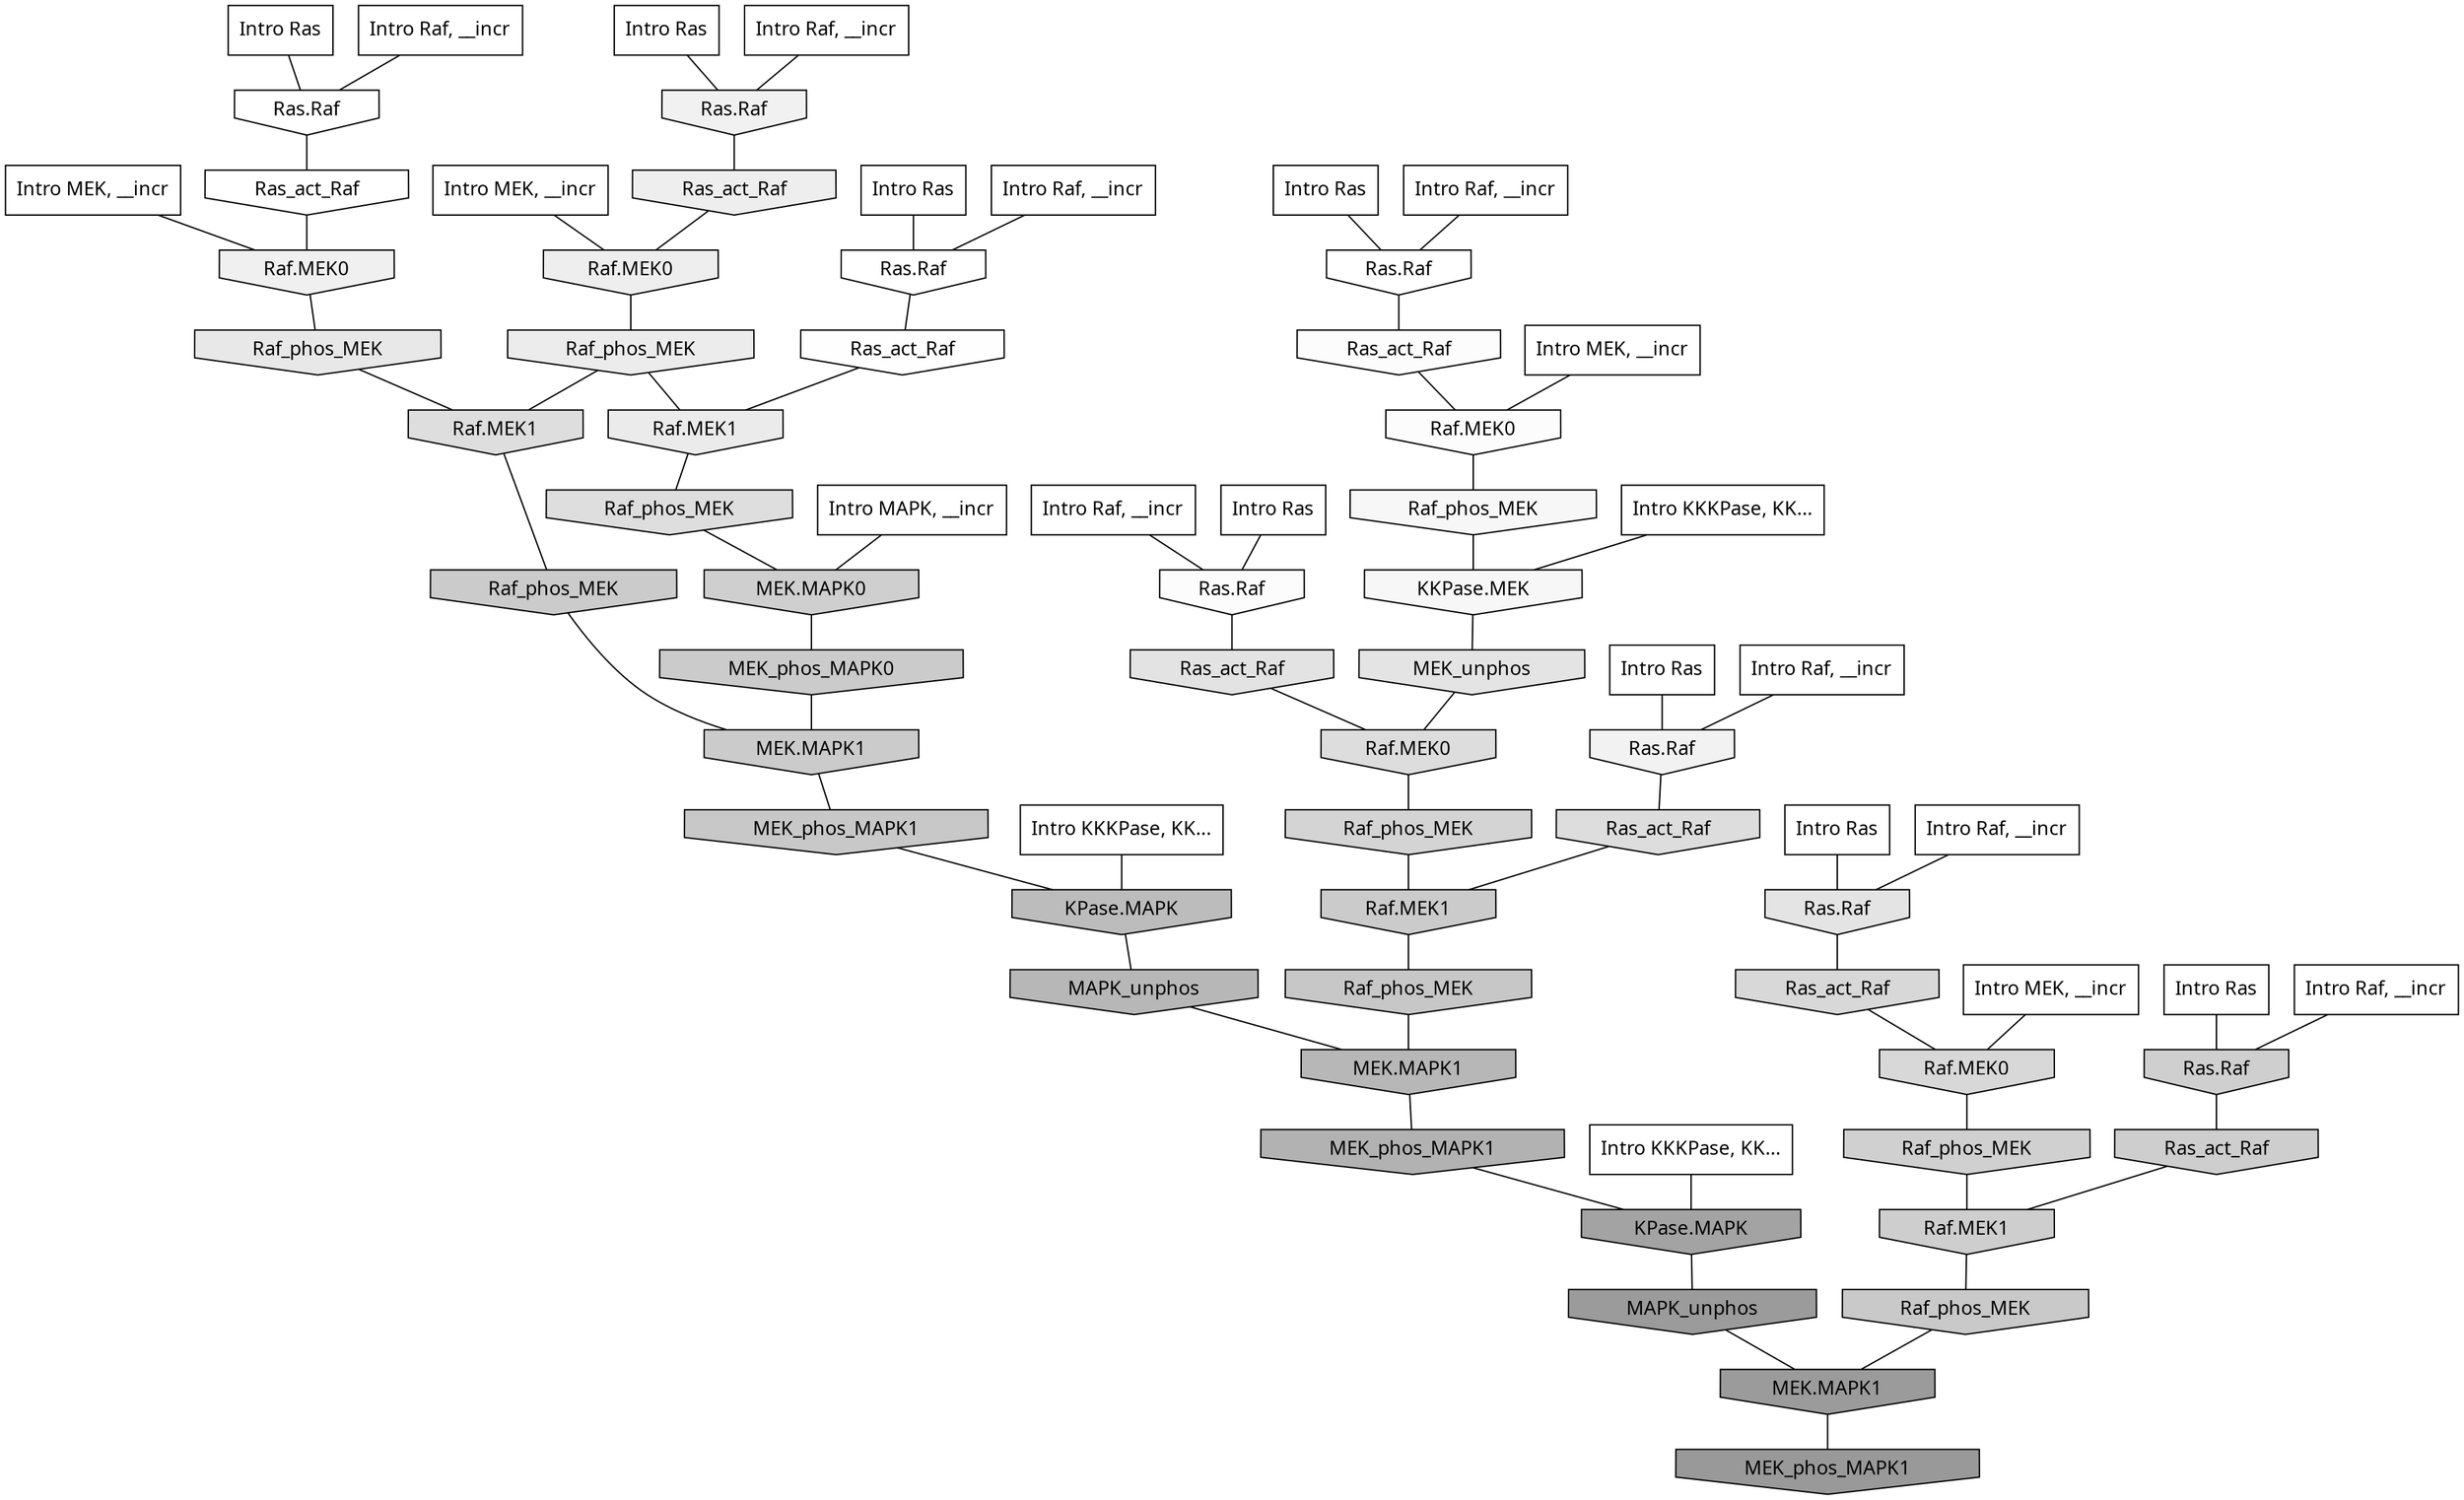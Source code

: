 digraph G{
  rankdir="TB";
  ranksep=0.30;
  node [fontname="CMU Serif"];
  edge [fontname="CMU Serif"];
  
  5 [label="Intro Ras", shape=rectangle, style=filled, fillcolor="0.000 0.000 1.000"]
  
  6 [label="Intro Ras", shape=rectangle, style=filled, fillcolor="0.000 0.000 1.000"]
  
  24 [label="Intro Ras", shape=rectangle, style=filled, fillcolor="0.000 0.000 1.000"]
  
  29 [label="Intro Ras", shape=rectangle, style=filled, fillcolor="0.000 0.000 1.000"]
  
  37 [label="Intro Ras", shape=rectangle, style=filled, fillcolor="0.000 0.000 1.000"]
  
  41 [label="Intro Ras", shape=rectangle, style=filled, fillcolor="0.000 0.000 1.000"]
  
  53 [label="Intro Ras", shape=rectangle, style=filled, fillcolor="0.000 0.000 1.000"]
  
  94 [label="Intro Ras", shape=rectangle, style=filled, fillcolor="0.000 0.000 1.000"]
  
  120 [label="Intro Raf, __incr", shape=rectangle, style=filled, fillcolor="0.000 0.000 1.000"]
  
  243 [label="Intro Raf, __incr", shape=rectangle, style=filled, fillcolor="0.000 0.000 1.000"]
  
  277 [label="Intro Raf, __incr", shape=rectangle, style=filled, fillcolor="0.000 0.000 1.000"]
  
  531 [label="Intro Raf, __incr", shape=rectangle, style=filled, fillcolor="0.000 0.000 1.000"]
  
  534 [label="Intro Raf, __incr", shape=rectangle, style=filled, fillcolor="0.000 0.000 1.000"]
  
  961 [label="Intro Raf, __incr", shape=rectangle, style=filled, fillcolor="0.000 0.000 1.000"]
  
  1006 [label="Intro Raf, __incr", shape=rectangle, style=filled, fillcolor="0.000 0.000 1.000"]
  
  1018 [label="Intro Raf, __incr", shape=rectangle, style=filled, fillcolor="0.000 0.000 1.000"]
  
  1210 [label="Intro MEK, __incr", shape=rectangle, style=filled, fillcolor="0.000 0.000 1.000"]
  
  1626 [label="Intro MEK, __incr", shape=rectangle, style=filled, fillcolor="0.000 0.000 1.000"]
  
  1869 [label="Intro MEK, __incr", shape=rectangle, style=filled, fillcolor="0.000 0.000 1.000"]
  
  2099 [label="Intro MEK, __incr", shape=rectangle, style=filled, fillcolor="0.000 0.000 1.000"]
  
  2185 [label="Intro MAPK, __incr", shape=rectangle, style=filled, fillcolor="0.000 0.000 1.000"]
  
  3132 [label="Intro KKKPase, KK...", shape=rectangle, style=filled, fillcolor="0.000 0.000 1.000"]
  
  3172 [label="Intro KKKPase, KK...", shape=rectangle, style=filled, fillcolor="0.000 0.000 1.000"]
  
  3175 [label="Intro KKKPase, KK...", shape=rectangle, style=filled, fillcolor="0.000 0.000 1.000"]
  
  3256 [label="Ras.Raf", shape=invhouse, style=filled, fillcolor="0.000 0.000 1.000"]
  
  3259 [label="Ras.Raf", shape=invhouse, style=filled, fillcolor="0.000 0.000 1.000"]
  
  3283 [label="Ras.Raf", shape=invhouse, style=filled, fillcolor="0.000 0.000 1.000"]
  
  3299 [label="Ras_act_Raf", shape=invhouse, style=filled, fillcolor="0.000 0.000 1.000"]
  
  3404 [label="Ras_act_Raf", shape=invhouse, style=filled, fillcolor="0.000 0.000 0.993"]
  
  3453 [label="Ras.Raf", shape=invhouse, style=filled, fillcolor="0.000 0.000 0.988"]
  
  3480 [label="Ras_act_Raf", shape=invhouse, style=filled, fillcolor="0.000 0.000 0.986"]
  
  3483 [label="Raf.MEK0", shape=invhouse, style=filled, fillcolor="0.000 0.000 0.986"]
  
  3866 [label="Raf_phos_MEK", shape=invhouse, style=filled, fillcolor="0.000 0.000 0.965"]
  
  3869 [label="KKPase.MEK", shape=invhouse, style=filled, fillcolor="0.000 0.000 0.965"]
  
  4410 [label="Ras.Raf", shape=invhouse, style=filled, fillcolor="0.000 0.000 0.946"]
  
  4434 [label="Ras.Raf", shape=invhouse, style=filled, fillcolor="0.000 0.000 0.945"]
  
  4549 [label="Raf.MEK0", shape=invhouse, style=filled, fillcolor="0.000 0.000 0.941"]
  
  4821 [label="Ras_act_Raf", shape=invhouse, style=filled, fillcolor="0.000 0.000 0.933"]
  
  4823 [label="Raf.MEK0", shape=invhouse, style=filled, fillcolor="0.000 0.000 0.933"]
  
  5048 [label="Raf_phos_MEK", shape=invhouse, style=filled, fillcolor="0.000 0.000 0.925"]
  
  5263 [label="Raf.MEK1", shape=invhouse, style=filled, fillcolor="0.000 0.000 0.919"]
  
  5620 [label="Raf_phos_MEK", shape=invhouse, style=filled, fillcolor="0.000 0.000 0.907"]
  
  6118 [label="MEK_unphos", shape=invhouse, style=filled, fillcolor="0.000 0.000 0.894"]
  
  6138 [label="Ras.Raf", shape=invhouse, style=filled, fillcolor="0.000 0.000 0.893"]
  
  6419 [label="Ras_act_Raf", shape=invhouse, style=filled, fillcolor="0.000 0.000 0.887"]
  
  7285 [label="Raf.MEK1", shape=invhouse, style=filled, fillcolor="0.000 0.000 0.871"]
  
  7446 [label="Raf_phos_MEK", shape=invhouse, style=filled, fillcolor="0.000 0.000 0.868"]
  
  7564 [label="Ras_act_Raf", shape=invhouse, style=filled, fillcolor="0.000 0.000 0.867"]
  
  7632 [label="Raf.MEK0", shape=invhouse, style=filled, fillcolor="0.000 0.000 0.865"]
  
  8889 [label="Ras_act_Raf", shape=invhouse, style=filled, fillcolor="0.000 0.000 0.845"]
  
  8891 [label="Raf.MEK0", shape=invhouse, style=filled, fillcolor="0.000 0.000 0.845"]
  
  10134 [label="Raf_phos_MEK", shape=invhouse, style=filled, fillcolor="0.000 0.000 0.830"]
  
  11575 [label="Raf_phos_MEK", shape=invhouse, style=filled, fillcolor="0.000 0.000 0.815"]
  
  12119 [label="Ras.Raf", shape=invhouse, style=filled, fillcolor="0.000 0.000 0.810"]
  
  12250 [label="MEK.MAPK0", shape=invhouse, style=filled, fillcolor="0.000 0.000 0.809"]
  
  12276 [label="Ras_act_Raf", shape=invhouse, style=filled, fillcolor="0.000 0.000 0.808"]
  
  12281 [label="Raf.MEK1", shape=invhouse, style=filled, fillcolor="0.000 0.000 0.808"]
  
  14011 [label="MEK_phos_MAPK0", shape=invhouse, style=filled, fillcolor="0.000 0.000 0.794"]
  
  14056 [label="Raf_phos_MEK", shape=invhouse, style=filled, fillcolor="0.000 0.000 0.794"]
  
  14058 [label="MEK.MAPK1", shape=invhouse, style=filled, fillcolor="0.000 0.000 0.794"]
  
  14277 [label="Raf.MEK1", shape=invhouse, style=filled, fillcolor="0.000 0.000 0.793"]
  
  15234 [label="Raf_phos_MEK", shape=invhouse, style=filled, fillcolor="0.000 0.000 0.786"]
  
  15527 [label="MEK_phos_MAPK1", shape=invhouse, style=filled, fillcolor="0.000 0.000 0.782"]
  
  15805 [label="Raf_phos_MEK", shape=invhouse, style=filled, fillcolor="0.000 0.000 0.780"]
  
  18470 [label="KPase.MAPK", shape=invhouse, style=filled, fillcolor="0.000 0.000 0.736"]
  
  19330 [label="MAPK_unphos", shape=invhouse, style=filled, fillcolor="0.000 0.000 0.717"]
  
  19332 [label="MEK.MAPK1", shape=invhouse, style=filled, fillcolor="0.000 0.000 0.717"]
  
  19921 [label="MEK_phos_MAPK1", shape=invhouse, style=filled, fillcolor="0.000 0.000 0.699"]
  
  21713 [label="KPase.MAPK", shape=invhouse, style=filled, fillcolor="0.000 0.000 0.639"]
  
  22689 [label="MAPK_unphos", shape=invhouse, style=filled, fillcolor="0.000 0.000 0.607"]
  
  22690 [label="MEK.MAPK1", shape=invhouse, style=filled, fillcolor="0.000 0.000 0.607"]
  
  22863 [label="MEK_phos_MAPK1", shape=invhouse, style=filled, fillcolor="0.000 0.000 0.600"]
  
  
  22690 -> 22863 [dir=none, color="0.000 0.000 0.000"] 
  22689 -> 22690 [dir=none, color="0.000 0.000 0.000"] 
  21713 -> 22689 [dir=none, color="0.000 0.000 0.000"] 
  19921 -> 21713 [dir=none, color="0.000 0.000 0.000"] 
  19332 -> 19921 [dir=none, color="0.000 0.000 0.000"] 
  19330 -> 19332 [dir=none, color="0.000 0.000 0.000"] 
  18470 -> 19330 [dir=none, color="0.000 0.000 0.000"] 
  15805 -> 19332 [dir=none, color="0.000 0.000 0.000"] 
  15527 -> 18470 [dir=none, color="0.000 0.000 0.000"] 
  15234 -> 22690 [dir=none, color="0.000 0.000 0.000"] 
  14277 -> 15805 [dir=none, color="0.000 0.000 0.000"] 
  14058 -> 15527 [dir=none, color="0.000 0.000 0.000"] 
  14056 -> 14058 [dir=none, color="0.000 0.000 0.000"] 
  14011 -> 14058 [dir=none, color="0.000 0.000 0.000"] 
  12281 -> 15234 [dir=none, color="0.000 0.000 0.000"] 
  12276 -> 12281 [dir=none, color="0.000 0.000 0.000"] 
  12250 -> 14011 [dir=none, color="0.000 0.000 0.000"] 
  12119 -> 12276 [dir=none, color="0.000 0.000 0.000"] 
  11575 -> 12281 [dir=none, color="0.000 0.000 0.000"] 
  10134 -> 14277 [dir=none, color="0.000 0.000 0.000"] 
  8891 -> 11575 [dir=none, color="0.000 0.000 0.000"] 
  8889 -> 8891 [dir=none, color="0.000 0.000 0.000"] 
  7632 -> 10134 [dir=none, color="0.000 0.000 0.000"] 
  7564 -> 14277 [dir=none, color="0.000 0.000 0.000"] 
  7446 -> 12250 [dir=none, color="0.000 0.000 0.000"] 
  7285 -> 14056 [dir=none, color="0.000 0.000 0.000"] 
  6419 -> 7632 [dir=none, color="0.000 0.000 0.000"] 
  6138 -> 8889 [dir=none, color="0.000 0.000 0.000"] 
  6118 -> 7632 [dir=none, color="0.000 0.000 0.000"] 
  5620 -> 7285 [dir=none, color="0.000 0.000 0.000"] 
  5263 -> 7446 [dir=none, color="0.000 0.000 0.000"] 
  5048 -> 5263 [dir=none, color="0.000 0.000 0.000"] 
  5048 -> 7285 [dir=none, color="0.000 0.000 0.000"] 
  4823 -> 5048 [dir=none, color="0.000 0.000 0.000"] 
  4821 -> 4823 [dir=none, color="0.000 0.000 0.000"] 
  4549 -> 5620 [dir=none, color="0.000 0.000 0.000"] 
  4434 -> 4821 [dir=none, color="0.000 0.000 0.000"] 
  4410 -> 7564 [dir=none, color="0.000 0.000 0.000"] 
  3869 -> 6118 [dir=none, color="0.000 0.000 0.000"] 
  3866 -> 3869 [dir=none, color="0.000 0.000 0.000"] 
  3483 -> 3866 [dir=none, color="0.000 0.000 0.000"] 
  3480 -> 3483 [dir=none, color="0.000 0.000 0.000"] 
  3453 -> 6419 [dir=none, color="0.000 0.000 0.000"] 
  3404 -> 5263 [dir=none, color="0.000 0.000 0.000"] 
  3299 -> 4549 [dir=none, color="0.000 0.000 0.000"] 
  3283 -> 3480 [dir=none, color="0.000 0.000 0.000"] 
  3259 -> 3299 [dir=none, color="0.000 0.000 0.000"] 
  3256 -> 3404 [dir=none, color="0.000 0.000 0.000"] 
  3175 -> 3869 [dir=none, color="0.000 0.000 0.000"] 
  3172 -> 21713 [dir=none, color="0.000 0.000 0.000"] 
  3132 -> 18470 [dir=none, color="0.000 0.000 0.000"] 
  2185 -> 12250 [dir=none, color="0.000 0.000 0.000"] 
  2099 -> 4549 [dir=none, color="0.000 0.000 0.000"] 
  1869 -> 4823 [dir=none, color="0.000 0.000 0.000"] 
  1626 -> 3483 [dir=none, color="0.000 0.000 0.000"] 
  1210 -> 8891 [dir=none, color="0.000 0.000 0.000"] 
  1018 -> 3259 [dir=none, color="0.000 0.000 0.000"] 
  1006 -> 12119 [dir=none, color="0.000 0.000 0.000"] 
  961 -> 4410 [dir=none, color="0.000 0.000 0.000"] 
  534 -> 3453 [dir=none, color="0.000 0.000 0.000"] 
  531 -> 3283 [dir=none, color="0.000 0.000 0.000"] 
  277 -> 3256 [dir=none, color="0.000 0.000 0.000"] 
  243 -> 6138 [dir=none, color="0.000 0.000 0.000"] 
  120 -> 4434 [dir=none, color="0.000 0.000 0.000"] 
  94 -> 3283 [dir=none, color="0.000 0.000 0.000"] 
  53 -> 12119 [dir=none, color="0.000 0.000 0.000"] 
  41 -> 3259 [dir=none, color="0.000 0.000 0.000"] 
  37 -> 4410 [dir=none, color="0.000 0.000 0.000"] 
  29 -> 4434 [dir=none, color="0.000 0.000 0.000"] 
  24 -> 3256 [dir=none, color="0.000 0.000 0.000"] 
  6 -> 6138 [dir=none, color="0.000 0.000 0.000"] 
  5 -> 3453 [dir=none, color="0.000 0.000 0.000"] 
  
  }
